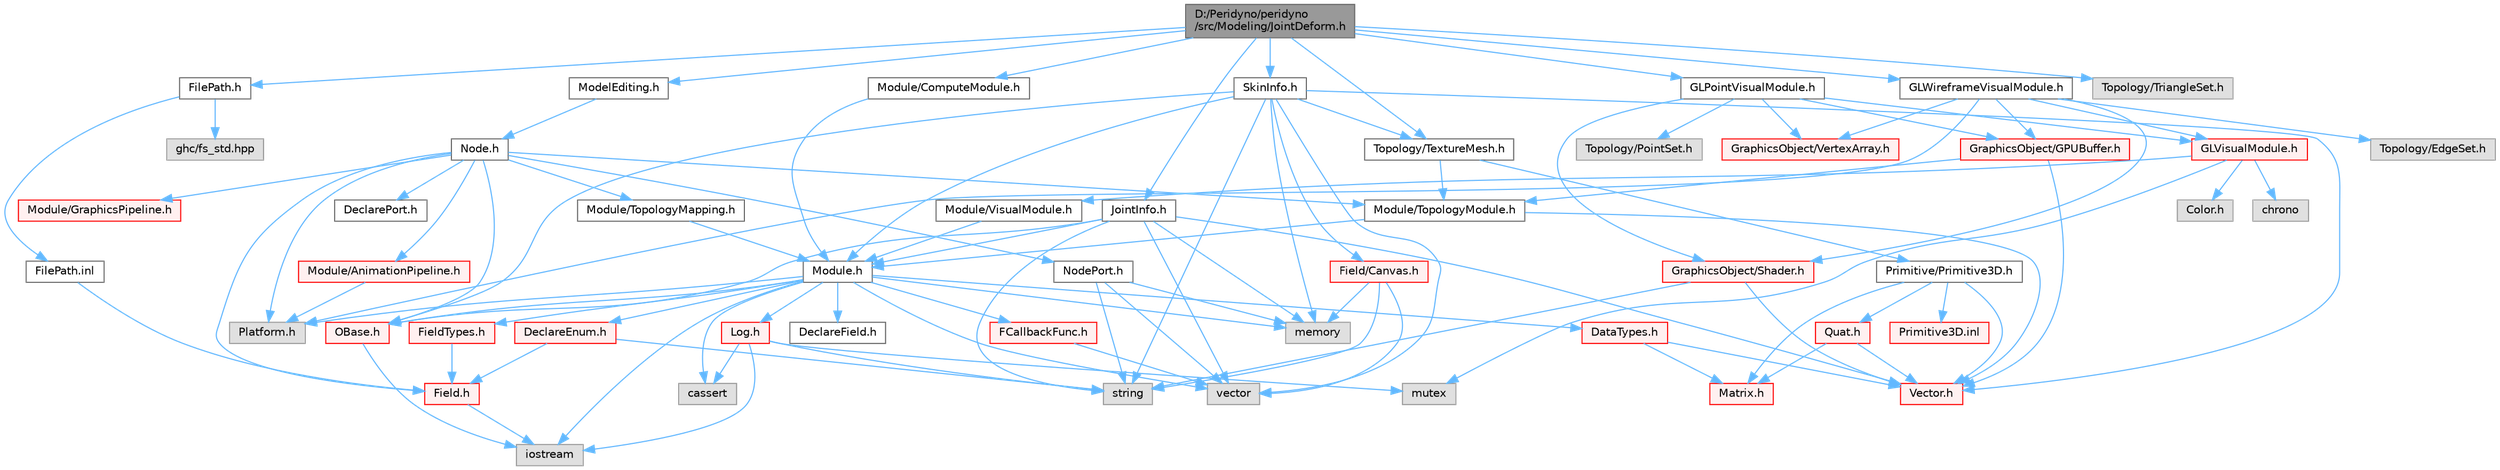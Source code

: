 digraph "D:/Peridyno/peridyno/src/Modeling/JointDeform.h"
{
 // LATEX_PDF_SIZE
  bgcolor="transparent";
  edge [fontname=Helvetica,fontsize=10,labelfontname=Helvetica,labelfontsize=10];
  node [fontname=Helvetica,fontsize=10,shape=box,height=0.2,width=0.4];
  Node1 [id="Node000001",label="D:/Peridyno/peridyno\l/src/Modeling/JointDeform.h",height=0.2,width=0.4,color="gray40", fillcolor="grey60", style="filled", fontcolor="black",tooltip=" "];
  Node1 -> Node2 [id="edge1_Node000001_Node000002",color="steelblue1",style="solid",tooltip=" "];
  Node2 [id="Node000002",label="ModelEditing.h",height=0.2,width=0.4,color="grey40", fillcolor="white", style="filled",URL="$_model_editing_8h.html",tooltip=" "];
  Node2 -> Node3 [id="edge2_Node000002_Node000003",color="steelblue1",style="solid",tooltip=" "];
  Node3 [id="Node000003",label="Node.h",height=0.2,width=0.4,color="grey40", fillcolor="white", style="filled",URL="$_node_8h.html",tooltip=" "];
  Node3 -> Node4 [id="edge3_Node000003_Node000004",color="steelblue1",style="solid",tooltip=" "];
  Node4 [id="Node000004",label="OBase.h",height=0.2,width=0.4,color="red", fillcolor="#FFF0F0", style="filled",URL="$_o_base_8h.html",tooltip=" "];
  Node4 -> Node5 [id="edge4_Node000004_Node000005",color="steelblue1",style="solid",tooltip=" "];
  Node5 [id="Node000005",label="iostream",height=0.2,width=0.4,color="grey60", fillcolor="#E0E0E0", style="filled",tooltip=" "];
  Node3 -> Node16 [id="edge5_Node000003_Node000016",color="steelblue1",style="solid",tooltip=" "];
  Node16 [id="Node000016",label="Field.h",height=0.2,width=0.4,color="red", fillcolor="#FFF0F0", style="filled",URL="$_field_8h.html",tooltip=" "];
  Node16 -> Node5 [id="edge6_Node000016_Node000005",color="steelblue1",style="solid",tooltip=" "];
  Node3 -> Node7 [id="edge7_Node000003_Node000007",color="steelblue1",style="solid",tooltip=" "];
  Node7 [id="Node000007",label="Platform.h",height=0.2,width=0.4,color="grey60", fillcolor="#E0E0E0", style="filled",tooltip=" "];
  Node3 -> Node69 [id="edge8_Node000003_Node000069",color="steelblue1",style="solid",tooltip=" "];
  Node69 [id="Node000069",label="DeclarePort.h",height=0.2,width=0.4,color="grey40", fillcolor="white", style="filled",URL="$_declare_port_8h.html",tooltip=" "];
  Node3 -> Node70 [id="edge9_Node000003_Node000070",color="steelblue1",style="solid",tooltip=" "];
  Node70 [id="Node000070",label="NodePort.h",height=0.2,width=0.4,color="grey40", fillcolor="white", style="filled",URL="$_node_port_8h.html",tooltip=" "];
  Node70 -> Node10 [id="edge10_Node000070_Node000010",color="steelblue1",style="solid",tooltip=" "];
  Node10 [id="Node000010",label="string",height=0.2,width=0.4,color="grey60", fillcolor="#E0E0E0", style="filled",tooltip=" "];
  Node70 -> Node21 [id="edge11_Node000070_Node000021",color="steelblue1",style="solid",tooltip=" "];
  Node21 [id="Node000021",label="vector",height=0.2,width=0.4,color="grey60", fillcolor="#E0E0E0", style="filled",tooltip=" "];
  Node70 -> Node23 [id="edge12_Node000070_Node000023",color="steelblue1",style="solid",tooltip=" "];
  Node23 [id="Node000023",label="memory",height=0.2,width=0.4,color="grey60", fillcolor="#E0E0E0", style="filled",tooltip=" "];
  Node3 -> Node71 [id="edge13_Node000003_Node000071",color="steelblue1",style="solid",tooltip=" "];
  Node71 [id="Node000071",label="Module/TopologyModule.h",height=0.2,width=0.4,color="grey40", fillcolor="white", style="filled",URL="$_topology_module_8h.html",tooltip=" "];
  Node71 -> Node32 [id="edge14_Node000071_Node000032",color="steelblue1",style="solid",tooltip=" "];
  Node32 [id="Node000032",label="Vector.h",height=0.2,width=0.4,color="red", fillcolor="#FFF0F0", style="filled",URL="$_vector_8h.html",tooltip=" "];
  Node71 -> Node72 [id="edge15_Node000071_Node000072",color="steelblue1",style="solid",tooltip=" "];
  Node72 [id="Node000072",label="Module.h",height=0.2,width=0.4,color="grey40", fillcolor="white", style="filled",URL="$_module_8h.html",tooltip=" "];
  Node72 -> Node7 [id="edge16_Node000072_Node000007",color="steelblue1",style="solid",tooltip=" "];
  Node72 -> Node23 [id="edge17_Node000072_Node000023",color="steelblue1",style="solid",tooltip=" "];
  Node72 -> Node21 [id="edge18_Node000072_Node000021",color="steelblue1",style="solid",tooltip=" "];
  Node72 -> Node20 [id="edge19_Node000072_Node000020",color="steelblue1",style="solid",tooltip=" "];
  Node20 [id="Node000020",label="cassert",height=0.2,width=0.4,color="grey60", fillcolor="#E0E0E0", style="filled",tooltip=" "];
  Node72 -> Node5 [id="edge20_Node000072_Node000005",color="steelblue1",style="solid",tooltip=" "];
  Node72 -> Node4 [id="edge21_Node000072_Node000004",color="steelblue1",style="solid",tooltip=" "];
  Node72 -> Node73 [id="edge22_Node000072_Node000073",color="steelblue1",style="solid",tooltip=" "];
  Node73 [id="Node000073",label="Log.h",height=0.2,width=0.4,color="red", fillcolor="#FFF0F0", style="filled",URL="$_log_8h.html",tooltip=" "];
  Node73 -> Node74 [id="edge23_Node000073_Node000074",color="steelblue1",style="solid",tooltip=" "];
  Node74 [id="Node000074",label="mutex",height=0.2,width=0.4,color="grey60", fillcolor="#E0E0E0", style="filled",tooltip=" "];
  Node73 -> Node10 [id="edge24_Node000073_Node000010",color="steelblue1",style="solid",tooltip=" "];
  Node73 -> Node5 [id="edge25_Node000073_Node000005",color="steelblue1",style="solid",tooltip=" "];
  Node73 -> Node20 [id="edge26_Node000073_Node000020",color="steelblue1",style="solid",tooltip=" "];
  Node72 -> Node82 [id="edge27_Node000072_Node000082",color="steelblue1",style="solid",tooltip=" "];
  Node82 [id="Node000082",label="DataTypes.h",height=0.2,width=0.4,color="red", fillcolor="#FFF0F0", style="filled",URL="$_data_types_8h.html",tooltip=" "];
  Node82 -> Node32 [id="edge28_Node000082_Node000032",color="steelblue1",style="solid",tooltip=" "];
  Node82 -> Node50 [id="edge29_Node000082_Node000050",color="steelblue1",style="solid",tooltip=" "];
  Node50 [id="Node000050",label="Matrix.h",height=0.2,width=0.4,color="red", fillcolor="#FFF0F0", style="filled",URL="$_matrix_8h.html",tooltip=" "];
  Node72 -> Node87 [id="edge30_Node000072_Node000087",color="steelblue1",style="solid",tooltip=" "];
  Node87 [id="Node000087",label="DeclareEnum.h",height=0.2,width=0.4,color="red", fillcolor="#FFF0F0", style="filled",URL="$_declare_enum_8h.html",tooltip=" "];
  Node87 -> Node10 [id="edge31_Node000087_Node000010",color="steelblue1",style="solid",tooltip=" "];
  Node87 -> Node16 [id="edge32_Node000087_Node000016",color="steelblue1",style="solid",tooltip=" "];
  Node72 -> Node88 [id="edge33_Node000072_Node000088",color="steelblue1",style="solid",tooltip=" "];
  Node88 [id="Node000088",label="DeclareField.h",height=0.2,width=0.4,color="grey40", fillcolor="white", style="filled",URL="$_declare_field_8h.html",tooltip=" "];
  Node72 -> Node89 [id="edge34_Node000072_Node000089",color="steelblue1",style="solid",tooltip=" "];
  Node89 [id="Node000089",label="FCallbackFunc.h",height=0.2,width=0.4,color="red", fillcolor="#FFF0F0", style="filled",URL="$_f_callback_func_8h.html",tooltip=" "];
  Node89 -> Node21 [id="edge35_Node000089_Node000021",color="steelblue1",style="solid",tooltip=" "];
  Node72 -> Node90 [id="edge36_Node000072_Node000090",color="steelblue1",style="solid",tooltip=" "];
  Node90 [id="Node000090",label="FieldTypes.h",height=0.2,width=0.4,color="red", fillcolor="#FFF0F0", style="filled",URL="$_field_types_8h.html",tooltip=" "];
  Node90 -> Node16 [id="edge37_Node000090_Node000016",color="steelblue1",style="solid",tooltip=" "];
  Node3 -> Node92 [id="edge38_Node000003_Node000092",color="steelblue1",style="solid",tooltip=" "];
  Node92 [id="Node000092",label="Module/TopologyMapping.h",height=0.2,width=0.4,color="grey40", fillcolor="white", style="filled",URL="$_topology_mapping_8h.html",tooltip=" "];
  Node92 -> Node72 [id="edge39_Node000092_Node000072",color="steelblue1",style="solid",tooltip=" "];
  Node3 -> Node93 [id="edge40_Node000003_Node000093",color="steelblue1",style="solid",tooltip=" "];
  Node93 [id="Node000093",label="Module/AnimationPipeline.h",height=0.2,width=0.4,color="red", fillcolor="#FFF0F0", style="filled",URL="$_animation_pipeline_8h.html",tooltip=" "];
  Node93 -> Node7 [id="edge41_Node000093_Node000007",color="steelblue1",style="solid",tooltip=" "];
  Node3 -> Node95 [id="edge42_Node000003_Node000095",color="steelblue1",style="solid",tooltip=" "];
  Node95 [id="Node000095",label="Module/GraphicsPipeline.h",height=0.2,width=0.4,color="red", fillcolor="#FFF0F0", style="filled",URL="$_graphics_pipeline_8h.html",tooltip=" "];
  Node1 -> Node96 [id="edge43_Node000001_Node000096",color="steelblue1",style="solid",tooltip=" "];
  Node96 [id="Node000096",label="Topology/TriangleSet.h",height=0.2,width=0.4,color="grey60", fillcolor="#E0E0E0", style="filled",tooltip=" "];
  Node1 -> Node97 [id="edge44_Node000001_Node000097",color="steelblue1",style="solid",tooltip=" "];
  Node97 [id="Node000097",label="Topology/TextureMesh.h",height=0.2,width=0.4,color="grey40", fillcolor="white", style="filled",URL="$_texture_mesh_8h.html",tooltip=" "];
  Node97 -> Node71 [id="edge45_Node000097_Node000071",color="steelblue1",style="solid",tooltip=" "];
  Node97 -> Node98 [id="edge46_Node000097_Node000098",color="steelblue1",style="solid",tooltip=" "];
  Node98 [id="Node000098",label="Primitive/Primitive3D.h",height=0.2,width=0.4,color="grey40", fillcolor="white", style="filled",URL="$_primitive3_d_8h.html",tooltip=" "];
  Node98 -> Node32 [id="edge47_Node000098_Node000032",color="steelblue1",style="solid",tooltip=" "];
  Node98 -> Node50 [id="edge48_Node000098_Node000050",color="steelblue1",style="solid",tooltip=" "];
  Node98 -> Node63 [id="edge49_Node000098_Node000063",color="steelblue1",style="solid",tooltip=" "];
  Node63 [id="Node000063",label="Quat.h",height=0.2,width=0.4,color="red", fillcolor="#FFF0F0", style="filled",URL="$_quat_8h.html",tooltip="Implementation of quaternion."];
  Node63 -> Node32 [id="edge50_Node000063_Node000032",color="steelblue1",style="solid",tooltip=" "];
  Node63 -> Node50 [id="edge51_Node000063_Node000050",color="steelblue1",style="solid",tooltip=" "];
  Node98 -> Node99 [id="edge52_Node000098_Node000099",color="steelblue1",style="solid",tooltip=" "];
  Node99 [id="Node000099",label="Primitive3D.inl",height=0.2,width=0.4,color="red", fillcolor="#FFF0F0", style="filled",URL="$_primitive3_d_8inl.html",tooltip=" "];
  Node1 -> Node102 [id="edge53_Node000001_Node000102",color="steelblue1",style="solid",tooltip=" "];
  Node102 [id="Node000102",label="Module/ComputeModule.h",height=0.2,width=0.4,color="grey40", fillcolor="white", style="filled",URL="$_compute_module_8h.html",tooltip=" "];
  Node102 -> Node72 [id="edge54_Node000102_Node000072",color="steelblue1",style="solid",tooltip=" "];
  Node1 -> Node103 [id="edge55_Node000001_Node000103",color="steelblue1",style="solid",tooltip=" "];
  Node103 [id="Node000103",label="GLPointVisualModule.h",height=0.2,width=0.4,color="grey40", fillcolor="white", style="filled",URL="$_g_l_point_visual_module_8h.html",tooltip=" "];
  Node103 -> Node104 [id="edge56_Node000103_Node000104",color="steelblue1",style="solid",tooltip=" "];
  Node104 [id="Node000104",label="Topology/PointSet.h",height=0.2,width=0.4,color="grey60", fillcolor="#E0E0E0", style="filled",tooltip=" "];
  Node103 -> Node105 [id="edge57_Node000103_Node000105",color="steelblue1",style="solid",tooltip=" "];
  Node105 [id="Node000105",label="GLVisualModule.h",height=0.2,width=0.4,color="red", fillcolor="#FFF0F0", style="filled",URL="$_g_l_visual_module_8h.html",tooltip=" "];
  Node105 -> Node106 [id="edge58_Node000105_Node000106",color="steelblue1",style="solid",tooltip=" "];
  Node106 [id="Node000106",label="chrono",height=0.2,width=0.4,color="grey60", fillcolor="#E0E0E0", style="filled",tooltip=" "];
  Node105 -> Node74 [id="edge59_Node000105_Node000074",color="steelblue1",style="solid",tooltip=" "];
  Node105 -> Node107 [id="edge60_Node000105_Node000107",color="steelblue1",style="solid",tooltip=" "];
  Node107 [id="Node000107",label="Module/VisualModule.h",height=0.2,width=0.4,color="grey40", fillcolor="white", style="filled",URL="$_visual_module_8h.html",tooltip=" "];
  Node107 -> Node72 [id="edge61_Node000107_Node000072",color="steelblue1",style="solid",tooltip=" "];
  Node105 -> Node108 [id="edge62_Node000105_Node000108",color="steelblue1",style="solid",tooltip=" "];
  Node108 [id="Node000108",label="Color.h",height=0.2,width=0.4,color="grey60", fillcolor="#E0E0E0", style="filled",tooltip=" "];
  Node103 -> Node110 [id="edge63_Node000103_Node000110",color="steelblue1",style="solid",tooltip=" "];
  Node110 [id="Node000110",label="GraphicsObject/GPUBuffer.h",height=0.2,width=0.4,color="red", fillcolor="#FFF0F0", style="filled",URL="$_g_p_u_buffer_8h.html",tooltip=" "];
  Node110 -> Node32 [id="edge64_Node000110_Node000032",color="steelblue1",style="solid",tooltip=" "];
  Node110 -> Node71 [id="edge65_Node000110_Node000071",color="steelblue1",style="solid",tooltip=" "];
  Node103 -> Node113 [id="edge66_Node000103_Node000113",color="steelblue1",style="solid",tooltip=" "];
  Node113 [id="Node000113",label="GraphicsObject/VertexArray.h",height=0.2,width=0.4,color="red", fillcolor="#FFF0F0", style="filled",URL="$_vertex_array_8h.html",tooltip=" "];
  Node103 -> Node114 [id="edge67_Node000103_Node000114",color="steelblue1",style="solid",tooltip=" "];
  Node114 [id="Node000114",label="GraphicsObject/Shader.h",height=0.2,width=0.4,color="red", fillcolor="#FFF0F0", style="filled",URL="$_shader_8h.html",tooltip=" "];
  Node114 -> Node10 [id="edge68_Node000114_Node000010",color="steelblue1",style="solid",tooltip=" "];
  Node114 -> Node32 [id="edge69_Node000114_Node000032",color="steelblue1",style="solid",tooltip=" "];
  Node1 -> Node115 [id="edge70_Node000001_Node000115",color="steelblue1",style="solid",tooltip=" "];
  Node115 [id="Node000115",label="GLWireframeVisualModule.h",height=0.2,width=0.4,color="grey40", fillcolor="white", style="filled",URL="$_g_l_wireframe_visual_module_8h.html",tooltip=" "];
  Node115 -> Node7 [id="edge71_Node000115_Node000007",color="steelblue1",style="solid",tooltip=" "];
  Node115 -> Node116 [id="edge72_Node000115_Node000116",color="steelblue1",style="solid",tooltip=" "];
  Node116 [id="Node000116",label="Topology/EdgeSet.h",height=0.2,width=0.4,color="grey60", fillcolor="#E0E0E0", style="filled",tooltip=" "];
  Node115 -> Node105 [id="edge73_Node000115_Node000105",color="steelblue1",style="solid",tooltip=" "];
  Node115 -> Node110 [id="edge74_Node000115_Node000110",color="steelblue1",style="solid",tooltip=" "];
  Node115 -> Node113 [id="edge75_Node000115_Node000113",color="steelblue1",style="solid",tooltip=" "];
  Node115 -> Node114 [id="edge76_Node000115_Node000114",color="steelblue1",style="solid",tooltip=" "];
  Node1 -> Node117 [id="edge77_Node000001_Node000117",color="steelblue1",style="solid",tooltip=" "];
  Node117 [id="Node000117",label="FilePath.h",height=0.2,width=0.4,color="grey40", fillcolor="white", style="filled",URL="$_file_path_8h.html",tooltip=" "];
  Node117 -> Node118 [id="edge78_Node000117_Node000118",color="steelblue1",style="solid",tooltip=" "];
  Node118 [id="Node000118",label="ghc/fs_std.hpp",height=0.2,width=0.4,color="grey60", fillcolor="#E0E0E0", style="filled",tooltip=" "];
  Node117 -> Node119 [id="edge79_Node000117_Node000119",color="steelblue1",style="solid",tooltip=" "];
  Node119 [id="Node000119",label="FilePath.inl",height=0.2,width=0.4,color="grey40", fillcolor="white", style="filled",URL="$_file_path_8inl.html",tooltip=" "];
  Node119 -> Node16 [id="edge80_Node000119_Node000016",color="steelblue1",style="solid",tooltip=" "];
  Node1 -> Node120 [id="edge81_Node000001_Node000120",color="steelblue1",style="solid",tooltip=" "];
  Node120 [id="Node000120",label="SkinInfo.h",height=0.2,width=0.4,color="grey40", fillcolor="white", style="filled",URL="$_skin_info_8h.html",tooltip=" "];
  Node120 -> Node21 [id="edge82_Node000120_Node000021",color="steelblue1",style="solid",tooltip=" "];
  Node120 -> Node23 [id="edge83_Node000120_Node000023",color="steelblue1",style="solid",tooltip=" "];
  Node120 -> Node10 [id="edge84_Node000120_Node000010",color="steelblue1",style="solid",tooltip=" "];
  Node120 -> Node32 [id="edge85_Node000120_Node000032",color="steelblue1",style="solid",tooltip=" "];
  Node120 -> Node4 [id="edge86_Node000120_Node000004",color="steelblue1",style="solid",tooltip=" "];
  Node120 -> Node72 [id="edge87_Node000120_Node000072",color="steelblue1",style="solid",tooltip=" "];
  Node120 -> Node97 [id="edge88_Node000120_Node000097",color="steelblue1",style="solid",tooltip=" "];
  Node120 -> Node121 [id="edge89_Node000120_Node000121",color="steelblue1",style="solid",tooltip=" "];
  Node121 [id="Node000121",label="Field/Canvas.h",height=0.2,width=0.4,color="red", fillcolor="#FFF0F0", style="filled",URL="$_canvas_8h.html",tooltip=" "];
  Node121 -> Node21 [id="edge90_Node000121_Node000021",color="steelblue1",style="solid",tooltip=" "];
  Node121 -> Node23 [id="edge91_Node000121_Node000023",color="steelblue1",style="solid",tooltip=" "];
  Node121 -> Node10 [id="edge92_Node000121_Node000010",color="steelblue1",style="solid",tooltip=" "];
  Node1 -> Node122 [id="edge93_Node000001_Node000122",color="steelblue1",style="solid",tooltip=" "];
  Node122 [id="Node000122",label="JointInfo.h",height=0.2,width=0.4,color="grey40", fillcolor="white", style="filled",URL="$_joint_info_8h.html",tooltip=" "];
  Node122 -> Node21 [id="edge94_Node000122_Node000021",color="steelblue1",style="solid",tooltip=" "];
  Node122 -> Node23 [id="edge95_Node000122_Node000023",color="steelblue1",style="solid",tooltip=" "];
  Node122 -> Node10 [id="edge96_Node000122_Node000010",color="steelblue1",style="solid",tooltip=" "];
  Node122 -> Node32 [id="edge97_Node000122_Node000032",color="steelblue1",style="solid",tooltip=" "];
  Node122 -> Node4 [id="edge98_Node000122_Node000004",color="steelblue1",style="solid",tooltip=" "];
  Node122 -> Node72 [id="edge99_Node000122_Node000072",color="steelblue1",style="solid",tooltip=" "];
}
